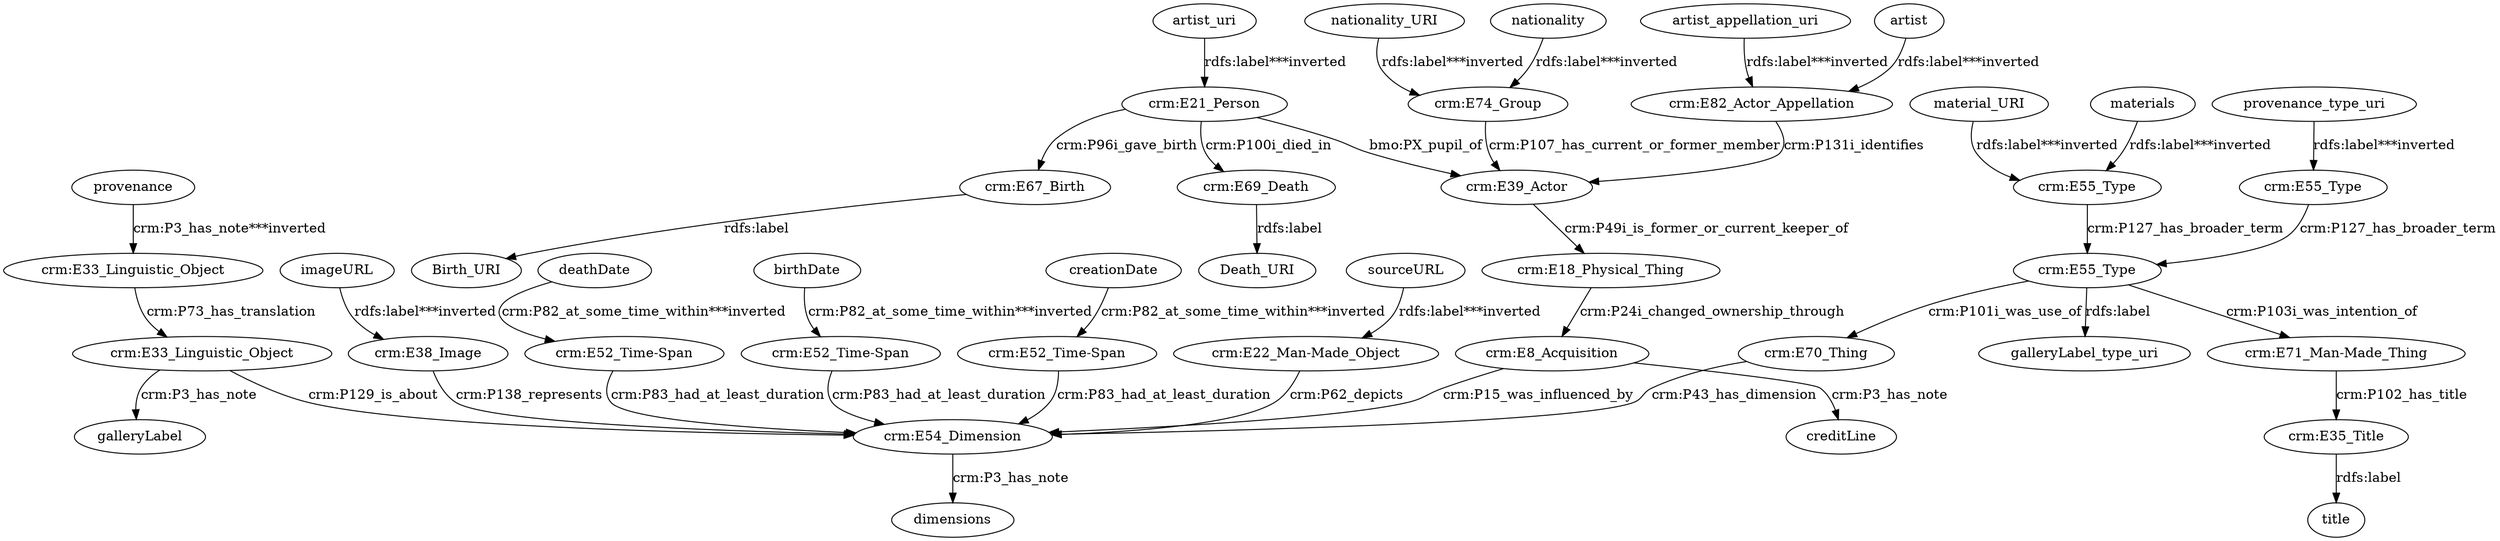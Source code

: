 digraph {
  artist [type=attribute_name,label=artist]
  "crm:E82_Actor_Appellation1" [type=class_uri,label="crm:E82_Actor_Appellation"]
  artist_appellation_uri [type=attribute_name,label=artist_appellation_uri]
  artist_uri [type=attribute_name,label=artist_uri]
  "crm:E21_Person1" [type=class_uri,label="crm:E21_Person"]
  birthDate [type=attribute_name,label=birthDate]
  "crm:E52_Time-Span1" [type=class_uri,label="crm:E52_Time-Span"]
  creationDate [type=attribute_name,label=creationDate]
  "crm:E52_Time-Span4" [type=class_uri,label="crm:E52_Time-Span"]
  "crm:E18_Physical_Thing" [type=class_uri,label="crm:E18_Physical_Thing"]
  "crm:E8_Acquisition1" [type=class_uri,label="crm:E8_Acquisition"]
  "crm:E39_Actor" [type=class_uri,label="crm:E39_Actor"]
  "crm:E67_Birth1" [type=class_uri,label="crm:E67_Birth"]
  "crm:E69_Death1" [type=class_uri,label="crm:E69_Death"]
  "crm:E22_Man-Made_Object1" [type=class_uri,label="crm:E22_Man-Made_Object"]
  "crm:E54_Dimension1" [type=class_uri,label="crm:E54_Dimension"]
  "crm:E33_Linguistic_Object1" [type=class_uri,label="crm:E33_Linguistic_Object"]
  "crm:E33_Linguistic_Object2" [type=class_uri,label="crm:E33_Linguistic_Object"]
  galleryLabel [type=attribute_name,label=galleryLabel]
  "crm:E35_Title1" [type=class_uri,label="crm:E35_Title"]
  title [type=attribute_name,label=title]
  "crm:E38_Image1" [type=class_uri,label="crm:E38_Image"]
  "crm:E52_Time-Span2" [type=class_uri,label="crm:E52_Time-Span"]
  dimensions [type=attribute_name,label=dimensions]
  "crm:E55_Type1" [type=class_uri,label="crm:E55_Type"]
  "crm:E55_Type3" [type=class_uri,label="crm:E55_Type"]
  "crm:E55_Type2" [type=class_uri,label="crm:E55_Type"]
  "crm:E70_Thing" [type=class_uri,label="crm:E70_Thing"]
  "crm:E71_Man-Made_Thing" [type=class_uri,label="crm:E71_Man-Made_Thing"]
  galleryLabel_type_uri [type=attribute_name,label=galleryLabel_type_uri]
  Birth_URI [type=attribute_name,label=Birth_URI]
  Death_URI [type=attribute_name,label=Death_URI]
  "crm:E74_Group1" [type=class_uri,label="crm:E74_Group"]
  creditLine [type=attribute_name,label=creditLine]
  deathDate [type=attribute_name,label=deathDate]
  imageURL [type=attribute_name,label=imageURL]
  material_URI [type=attribute_name,label=material_URI]
  materials [type=attribute_name,label=materials]
  nationality [type=attribute_name,label=nationality]
  nationality_URI [type=attribute_name,label=nationality_URI]
  provenance [type=attribute_name,label=provenance]
  provenance_type_uri [type=attribute_name,label=provenance_type_uri]
  sourceURL [type=attribute_name,label=sourceURL]
  artist -> "crm:E82_Actor_Appellation1" [type=st_property_uri,label="rdfs:label***inverted",weight=1]
  artist_appellation_uri -> "crm:E82_Actor_Appellation1" [type=st_property_uri,label="rdfs:label***inverted",weight=1]
  artist_uri -> "crm:E21_Person1" [type=st_property_uri,label="rdfs:label***inverted",weight=1]
  birthDate -> "crm:E52_Time-Span1" [type=st_property_uri,label="crm:P82_at_some_time_within***inverted",weight=1]
  creationDate -> "crm:E52_Time-Span4" [type=st_property_uri,label="crm:P82_at_some_time_within***inverted",weight=1]
  "crm:E18_Physical_Thing" -> "crm:E8_Acquisition1" [label="crm:P24i_changed_ownership_through",type=direct_property_uri,weight=1]
  "crm:E21_Person1" -> "crm:E39_Actor" [label="bmo:PX_pupil_of",type=direct_property_uri,weight=1]
  "crm:E21_Person1" -> "crm:E67_Birth1" [label="crm:P96i_gave_birth",type=direct_property_uri,weight=1]
  "crm:E21_Person1" -> "crm:E69_Death1" [label="crm:P100i_died_in",type=direct_property_uri,weight=1]
  "crm:E22_Man-Made_Object1" -> "crm:E54_Dimension1" [label="crm:P62_depicts",type=inherited,weight=4]
  "crm:E33_Linguistic_Object1" -> "crm:E33_Linguistic_Object2" [label="crm:P73_has_translation",type=direct_property_uri,weight=1]
  "crm:E33_Linguistic_Object2" -> "crm:E54_Dimension1" [label="crm:P129_is_about",type=inherited,weight=4]
  "crm:E33_Linguistic_Object2" -> galleryLabel [label="crm:P3_has_note",type=st_property_uri]
  "crm:E35_Title1" -> title [label="rdfs:label",type=st_property_uri]
  "crm:E38_Image1" -> "crm:E54_Dimension1" [label="crm:P138_represents",type=inherited,weight=4]
  "crm:E39_Actor" -> "crm:E18_Physical_Thing" [label="crm:P49i_is_former_or_current_keeper_of",type=direct_property_uri,weight=1]
  "crm:E52_Time-Span1" -> "crm:E54_Dimension1" [label="crm:P83_had_at_least_duration",type=direct_property_uri,weight=1]
  "crm:E52_Time-Span2" -> "crm:E54_Dimension1" [label="crm:P83_had_at_least_duration",type=direct_property_uri,weight=1]
  "crm:E52_Time-Span4" -> "crm:E54_Dimension1" [label="crm:P83_had_at_least_duration",type=direct_property_uri,weight=1]
  "crm:E54_Dimension1" -> dimensions [label="crm:P3_has_note",type=st_property_uri]
  "crm:E55_Type1" -> "crm:E55_Type3" [label="crm:P127_has_broader_term",type=direct_property_uri,weight=1]
  "crm:E55_Type2" -> "crm:E55_Type3" [label="crm:P127_has_broader_term",type=direct_property_uri,weight=1]
  "crm:E55_Type3" -> "crm:E70_Thing" [label="crm:P101i_was_use_of",type=direct_property_uri,weight=1]
  "crm:E55_Type3" -> "crm:E71_Man-Made_Thing" [label="crm:P103i_was_intention_of",type=direct_property_uri,weight=1]
  "crm:E55_Type3" -> galleryLabel_type_uri [label="rdfs:label",type=st_property_uri]
  "crm:E67_Birth1" -> Birth_URI [label="rdfs:label",type=st_property_uri]
  "crm:E69_Death1" -> Death_URI [label="rdfs:label",type=st_property_uri]
  "crm:E70_Thing" -> "crm:E54_Dimension1" [label="crm:P43_has_dimension",type=direct_property_uri,weight=1]
  "crm:E71_Man-Made_Thing" -> "crm:E35_Title1" [label="crm:P102_has_title",type=direct_property_uri,weight=1]
  "crm:E74_Group1" -> "crm:E39_Actor" [label="crm:P107_has_current_or_former_member",type=direct_property_uri,weight=1]
  "crm:E82_Actor_Appellation1" -> "crm:E39_Actor" [label="crm:P131i_identifies",type=direct_property_uri,weight=1]
  "crm:E8_Acquisition1" -> creditLine [label="crm:P3_has_note",type=st_property_uri]
  "crm:E8_Acquisition1" -> "crm:E54_Dimension1" [label="crm:P15_was_influenced_by",type=inherited,weight=4]
  deathDate -> "crm:E52_Time-Span2" [type=st_property_uri,label="crm:P82_at_some_time_within***inverted",weight=1]
  imageURL -> "crm:E38_Image1" [type=st_property_uri,label="rdfs:label***inverted",weight=1]
  material_URI -> "crm:E55_Type1" [type=st_property_uri,label="rdfs:label***inverted",weight=1]
  materials -> "crm:E55_Type1" [type=st_property_uri,label="rdfs:label***inverted",weight=1]
  nationality -> "crm:E74_Group1" [type=st_property_uri,label="rdfs:label***inverted",weight=1]
  nationality_URI -> "crm:E74_Group1" [type=st_property_uri,label="rdfs:label***inverted",weight=1]
  provenance -> "crm:E33_Linguistic_Object1" [type=st_property_uri,label="crm:P3_has_note***inverted",weight=1]
  provenance_type_uri -> "crm:E55_Type2" [type=st_property_uri,label="rdfs:label***inverted",weight=1]
  sourceURL -> "crm:E22_Man-Made_Object1" [type=st_property_uri,label="rdfs:label***inverted",weight=1]
}
